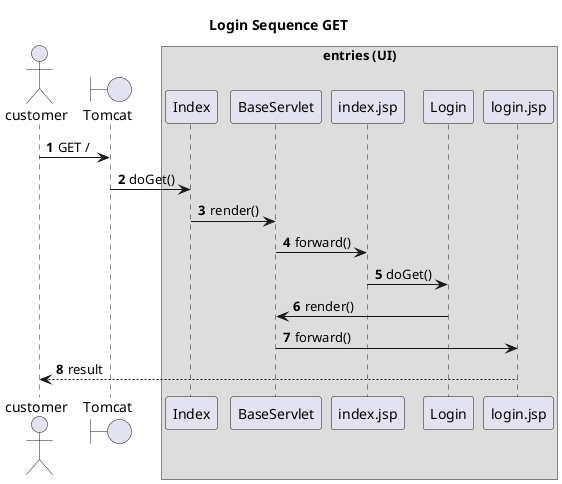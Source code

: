@startuml

autonumber
Title Login Sequence GET
actor customer

boundary Tomcat

customer -> Tomcat:GET /


box entries (UI)
Tomcat -> Index:doGet()
Index -> BaseServlet:render()
BaseServlet -> index.jsp:forward()

index.jsp -> Login:doGet()

Login -> BaseServlet:render()

BaseServlet -> login.jsp:forward()
end box

login.jsp --> customer:result

@enduml
